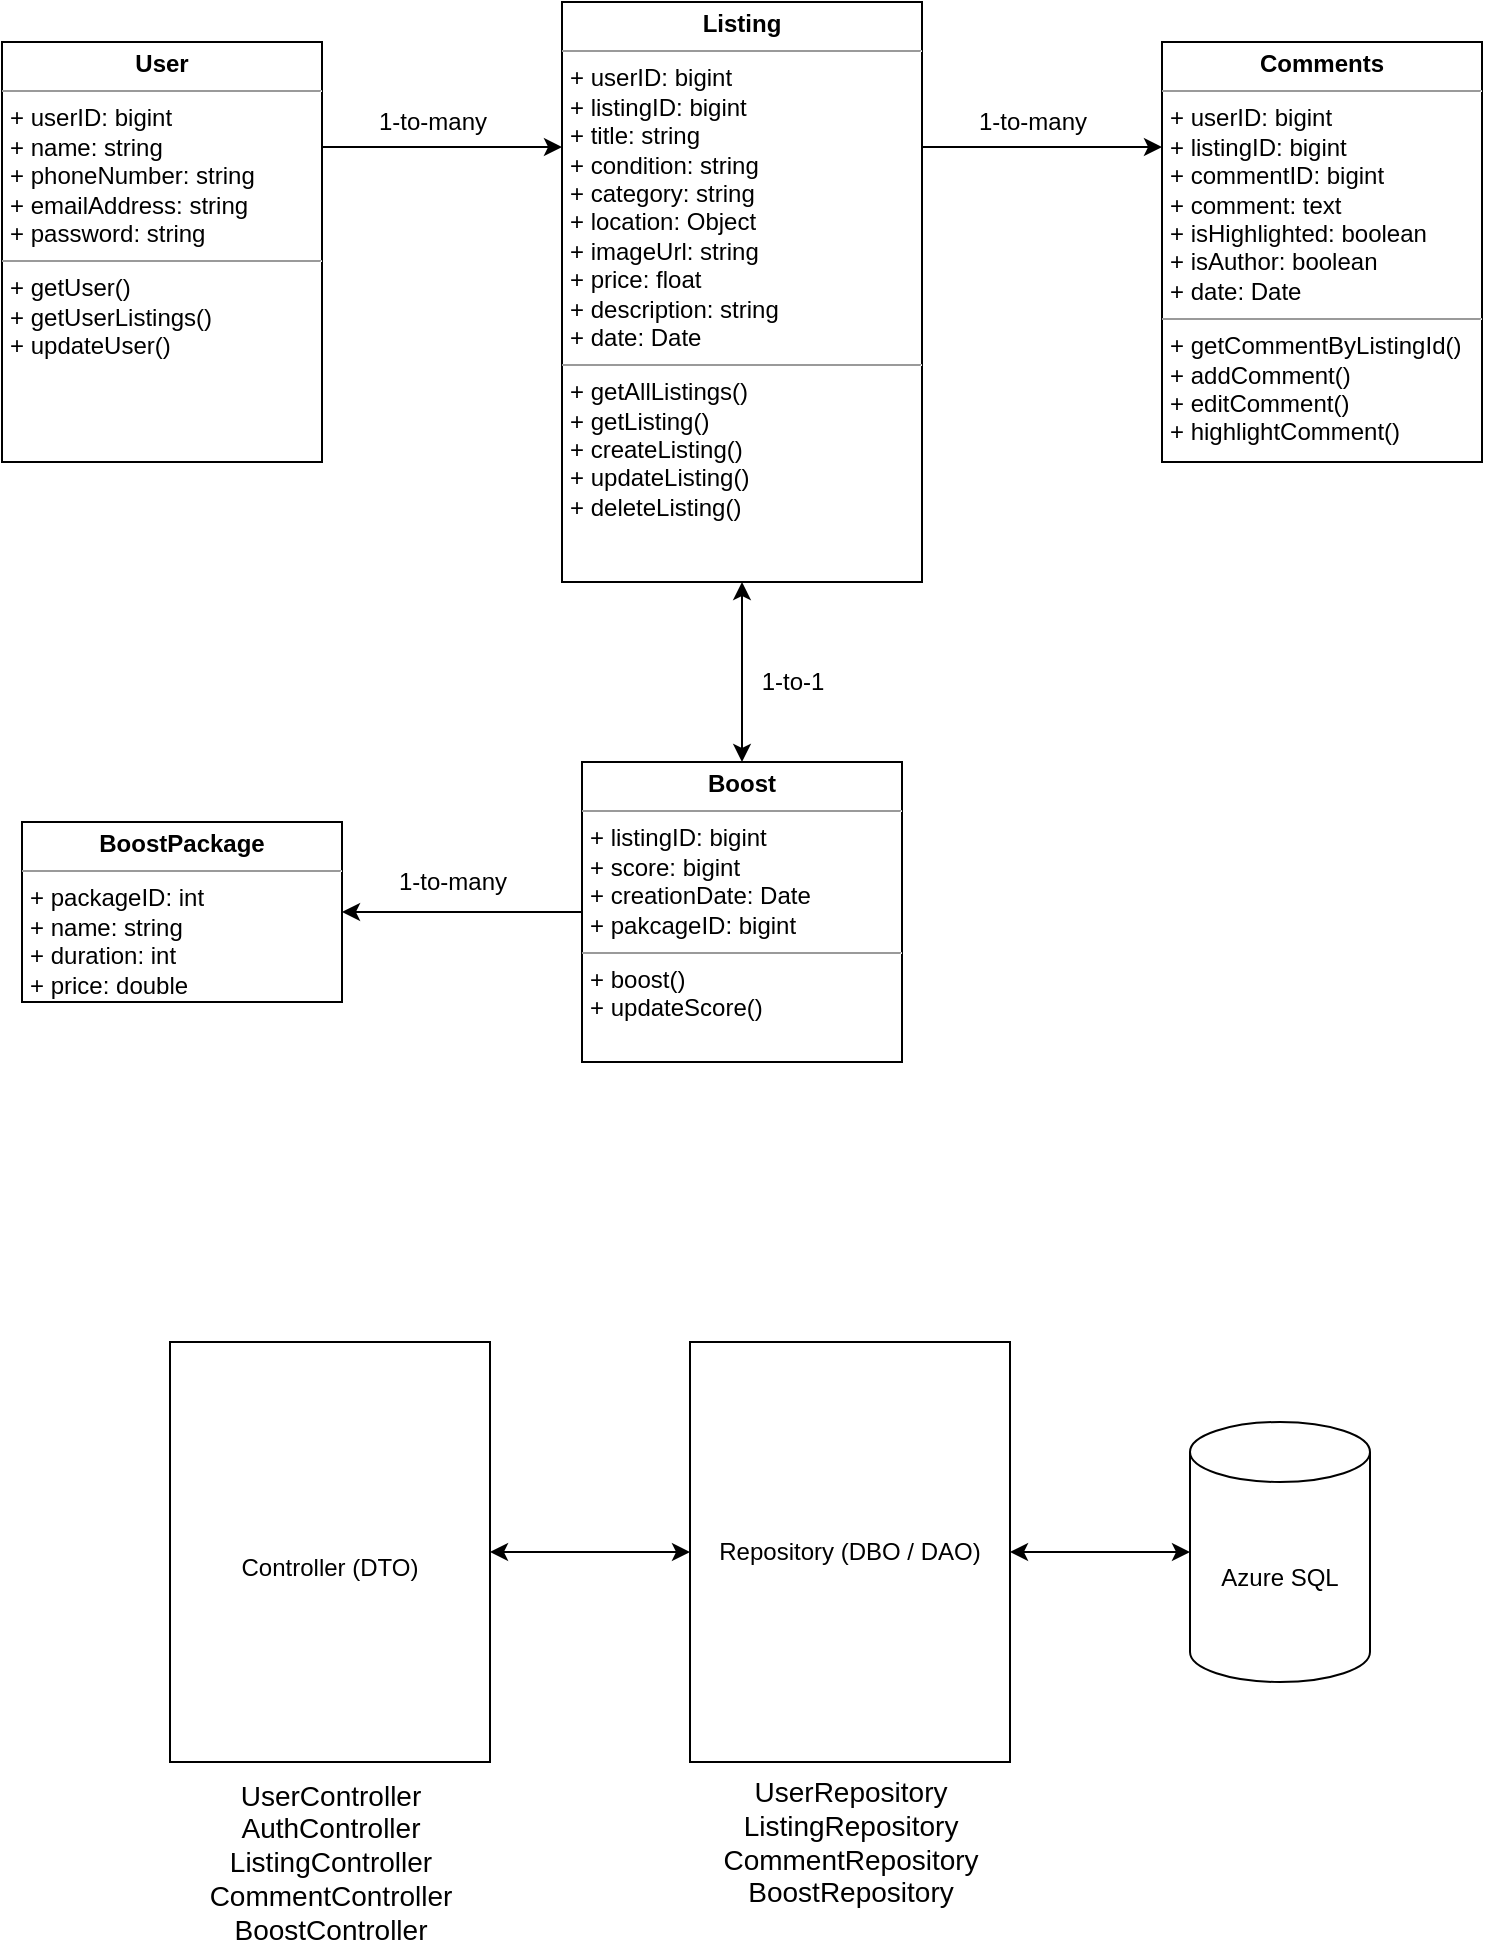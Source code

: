<mxfile version="17.4.2" type="github">
  <diagram id="C5RBs43oDa-KdzZeNtuy" name="Page-1">
    <mxGraphModel dx="882" dy="611" grid="1" gridSize="10" guides="1" tooltips="1" connect="1" arrows="1" fold="1" page="1" pageScale="1" pageWidth="827" pageHeight="1169" math="0" shadow="0">
      <root>
        <mxCell id="WIyWlLk6GJQsqaUBKTNV-0" />
        <mxCell id="WIyWlLk6GJQsqaUBKTNV-1" parent="WIyWlLk6GJQsqaUBKTNV-0" />
        <mxCell id="-iETWxAdTGKrOr3p3Gbk-2" style="edgeStyle=orthogonalEdgeStyle;rounded=0;orthogonalLoop=1;jettySize=auto;html=1;exitX=1;exitY=0.25;exitDx=0;exitDy=0;entryX=0;entryY=0.25;entryDx=0;entryDy=0;" parent="WIyWlLk6GJQsqaUBKTNV-1" source="axjFOtPwWDvmPR-CUZJp-16" target="axjFOtPwWDvmPR-CUZJp-17" edge="1">
          <mxGeometry relative="1" as="geometry" />
        </mxCell>
        <mxCell id="axjFOtPwWDvmPR-CUZJp-16" value="&lt;p style=&quot;margin: 0px ; margin-top: 4px ; text-align: center&quot;&gt;&lt;b&gt;User&lt;/b&gt;&lt;/p&gt;&lt;hr size=&quot;1&quot;&gt;&lt;p style=&quot;margin: 0px ; margin-left: 4px&quot;&gt;+ userID: bigint&lt;/p&gt;&lt;p style=&quot;margin: 0px ; margin-left: 4px&quot;&gt;+ name: string&lt;/p&gt;&lt;p style=&quot;margin: 0px ; margin-left: 4px&quot;&gt;+ phoneNumber: string&lt;/p&gt;&lt;p style=&quot;margin: 0px ; margin-left: 4px&quot;&gt;+ emailAddress: string&lt;/p&gt;&lt;p style=&quot;margin: 0px ; margin-left: 4px&quot;&gt;+ password: string&lt;/p&gt;&lt;hr size=&quot;1&quot;&gt;&lt;p style=&quot;margin: 0px ; margin-left: 4px&quot;&gt;+ getUser()&lt;/p&gt;&lt;p style=&quot;margin: 0px ; margin-left: 4px&quot;&gt;+ getUserListings()&lt;/p&gt;&lt;p style=&quot;margin: 0px ; margin-left: 4px&quot;&gt;+ updateUser()&lt;/p&gt;" style="verticalAlign=top;align=left;overflow=fill;fontSize=12;fontFamily=Helvetica;html=1;" parent="WIyWlLk6GJQsqaUBKTNV-1" vertex="1">
          <mxGeometry x="30" y="60" width="160" height="210" as="geometry" />
        </mxCell>
        <mxCell id="axjFOtPwWDvmPR-CUZJp-17" value="&lt;p style=&quot;margin: 0px ; margin-top: 4px ; text-align: center&quot;&gt;&lt;b&gt;Listing&lt;/b&gt;&lt;/p&gt;&lt;hr size=&quot;1&quot;&gt;&lt;p style=&quot;margin: 0px ; margin-left: 4px&quot;&gt;+ userID: bigint&lt;/p&gt;&lt;p style=&quot;margin: 0px ; margin-left: 4px&quot;&gt;+ listingID: bigint&lt;br&gt;&lt;/p&gt;&lt;p style=&quot;margin: 0px ; margin-left: 4px&quot;&gt;+ title: string&lt;br&gt;&lt;/p&gt;&lt;p style=&quot;margin: 0px ; margin-left: 4px&quot;&gt;+ condition: string&lt;/p&gt;&lt;p style=&quot;margin: 0px ; margin-left: 4px&quot;&gt;+ category: string&lt;/p&gt;&lt;p style=&quot;margin: 0px ; margin-left: 4px&quot;&gt;+ location: Object&lt;/p&gt;&lt;p style=&quot;margin: 0px ; margin-left: 4px&quot;&gt;+ imageUrl: string&lt;/p&gt;&lt;p style=&quot;margin: 0px ; margin-left: 4px&quot;&gt;+ price: float&lt;/p&gt;&lt;p style=&quot;margin: 0px ; margin-left: 4px&quot;&gt;+ description: string&lt;/p&gt;&lt;p style=&quot;margin: 0px ; margin-left: 4px&quot;&gt;+ date: Date&lt;/p&gt;&lt;hr size=&quot;1&quot;&gt;&lt;p style=&quot;margin: 0px ; margin-left: 4px&quot;&gt;+ getAllListings()&lt;br&gt;&lt;/p&gt;&lt;p style=&quot;margin: 0px ; margin-left: 4px&quot;&gt;+ getListing()&lt;/p&gt;&lt;p style=&quot;margin: 0px ; margin-left: 4px&quot;&gt;+ createListing()&lt;/p&gt;&lt;p style=&quot;margin: 0px ; margin-left: 4px&quot;&gt;+ updateListing()&lt;/p&gt;&lt;p style=&quot;margin: 0px ; margin-left: 4px&quot;&gt;+ deleteListing()&lt;/p&gt;" style="verticalAlign=top;align=left;overflow=fill;fontSize=12;fontFamily=Helvetica;html=1;" parent="WIyWlLk6GJQsqaUBKTNV-1" vertex="1">
          <mxGeometry x="310" y="40" width="180" height="290" as="geometry" />
        </mxCell>
        <mxCell id="axjFOtPwWDvmPR-CUZJp-18" value="&lt;p style=&quot;margin: 0px ; margin-top: 4px ; text-align: center&quot;&gt;&lt;b&gt;Comments&lt;/b&gt;&lt;/p&gt;&lt;hr size=&quot;1&quot;&gt;&lt;p style=&quot;margin: 0px ; margin-left: 4px&quot;&gt;+ userID: bigint&lt;/p&gt;&lt;p style=&quot;margin: 0px ; margin-left: 4px&quot;&gt;+ listingID: bigint&lt;/p&gt;&lt;p style=&quot;margin: 0px ; margin-left: 4px&quot;&gt;+ commentID: bigint&lt;/p&gt;&lt;p style=&quot;margin: 0px ; margin-left: 4px&quot;&gt;+ comment: text&lt;/p&gt;&lt;p style=&quot;margin: 0px ; margin-left: 4px&quot;&gt;+ isHighlighted: boolean&lt;/p&gt;&lt;p style=&quot;margin: 0px ; margin-left: 4px&quot;&gt;+ isAuthor: boolean&lt;/p&gt;&lt;p style=&quot;margin: 0px ; margin-left: 4px&quot;&gt;+ date: Date&lt;/p&gt;&lt;hr size=&quot;1&quot;&gt;&lt;p style=&quot;margin: 0px ; margin-left: 4px&quot;&gt;+ getCommentByListingId()&lt;/p&gt;&lt;p style=&quot;margin: 0px ; margin-left: 4px&quot;&gt;+ addComment()&lt;/p&gt;&lt;p style=&quot;margin: 0px ; margin-left: 4px&quot;&gt;+ editComment()&lt;/p&gt;&lt;p style=&quot;margin: 0px ; margin-left: 4px&quot;&gt;+ highlightComment()&lt;/p&gt;" style="verticalAlign=top;align=left;overflow=fill;fontSize=12;fontFamily=Helvetica;html=1;" parent="WIyWlLk6GJQsqaUBKTNV-1" vertex="1">
          <mxGeometry x="610" y="60" width="160" height="210" as="geometry" />
        </mxCell>
        <mxCell id="axjFOtPwWDvmPR-CUZJp-19" value="1-to-many" style="text;html=1;align=center;verticalAlign=middle;resizable=0;points=[];autosize=1;strokeColor=none;fillColor=none;" parent="WIyWlLk6GJQsqaUBKTNV-1" vertex="1">
          <mxGeometry x="210" y="90" width="70" height="20" as="geometry" />
        </mxCell>
        <mxCell id="axjFOtPwWDvmPR-CUZJp-21" value="&lt;br&gt;Controller (DTO)" style="rounded=0;whiteSpace=wrap;html=1;" parent="WIyWlLk6GJQsqaUBKTNV-1" vertex="1">
          <mxGeometry x="114" y="710" width="160" height="210" as="geometry" />
        </mxCell>
        <mxCell id="axjFOtPwWDvmPR-CUZJp-22" value="Repository (DBO / DAO)" style="rounded=0;whiteSpace=wrap;html=1;" parent="WIyWlLk6GJQsqaUBKTNV-1" vertex="1">
          <mxGeometry x="374" y="710" width="160" height="210" as="geometry" />
        </mxCell>
        <mxCell id="axjFOtPwWDvmPR-CUZJp-23" value="Azure SQL" style="shape=cylinder3;whiteSpace=wrap;html=1;boundedLbl=1;backgroundOutline=1;size=15;" parent="WIyWlLk6GJQsqaUBKTNV-1" vertex="1">
          <mxGeometry x="624" y="750" width="90" height="130" as="geometry" />
        </mxCell>
        <mxCell id="axjFOtPwWDvmPR-CUZJp-24" value="" style="endArrow=classic;startArrow=classic;html=1;rounded=0;entryX=0;entryY=0.5;entryDx=0;entryDy=0;entryPerimeter=0;exitX=1;exitY=0.5;exitDx=0;exitDy=0;" parent="WIyWlLk6GJQsqaUBKTNV-1" source="axjFOtPwWDvmPR-CUZJp-22" target="axjFOtPwWDvmPR-CUZJp-23" edge="1">
          <mxGeometry width="50" height="50" relative="1" as="geometry">
            <mxPoint x="384" y="900" as="sourcePoint" />
            <mxPoint x="434" y="850" as="targetPoint" />
          </mxGeometry>
        </mxCell>
        <mxCell id="axjFOtPwWDvmPR-CUZJp-25" value="" style="endArrow=classic;startArrow=classic;html=1;rounded=0;exitX=1;exitY=0.5;exitDx=0;exitDy=0;entryX=0;entryY=0.5;entryDx=0;entryDy=0;" parent="WIyWlLk6GJQsqaUBKTNV-1" source="axjFOtPwWDvmPR-CUZJp-21" target="axjFOtPwWDvmPR-CUZJp-22" edge="1">
          <mxGeometry width="50" height="50" relative="1" as="geometry">
            <mxPoint x="384" y="900" as="sourcePoint" />
            <mxPoint x="434" y="850" as="targetPoint" />
          </mxGeometry>
        </mxCell>
        <mxCell id="axjFOtPwWDvmPR-CUZJp-26" value="&lt;font style=&quot;font-size: 14px&quot;&gt;UserController&lt;br&gt;AuthController&lt;br&gt;ListingController&lt;br&gt;CommentController&lt;br&gt;BoostController&lt;br&gt;&lt;/font&gt;" style="text;html=1;align=center;verticalAlign=middle;resizable=0;points=[];autosize=1;strokeColor=none;fillColor=none;" parent="WIyWlLk6GJQsqaUBKTNV-1" vertex="1">
          <mxGeometry x="124" y="930" width="140" height="80" as="geometry" />
        </mxCell>
        <mxCell id="axjFOtPwWDvmPR-CUZJp-27" value="&lt;font style=&quot;font-size: 14px&quot;&gt;UserRepository&lt;br&gt;ListingRepository&lt;br&gt;CommentRepository&lt;br&gt;BoostRepository&lt;br&gt;&lt;/font&gt;" style="text;html=1;align=center;verticalAlign=middle;resizable=0;points=[];autosize=1;strokeColor=none;fillColor=none;" parent="WIyWlLk6GJQsqaUBKTNV-1" vertex="1">
          <mxGeometry x="384" y="930" width="140" height="60" as="geometry" />
        </mxCell>
        <mxCell id="-iETWxAdTGKrOr3p3Gbk-0" value="&lt;p style=&quot;margin: 0px ; margin-top: 4px ; text-align: center&quot;&gt;&lt;b&gt;Boost&lt;/b&gt;&lt;/p&gt;&lt;hr size=&quot;1&quot;&gt;&lt;p style=&quot;margin: 0px ; margin-left: 4px&quot;&gt;+ listingID: bigint&lt;/p&gt;&lt;p style=&quot;margin: 0px ; margin-left: 4px&quot;&gt;+ score: bigint&lt;br&gt;&lt;/p&gt;&lt;p style=&quot;margin: 0px ; margin-left: 4px&quot;&gt;+ creationDate: Date&lt;/p&gt;&lt;p style=&quot;margin: 0px ; margin-left: 4px&quot;&gt;+ pakcageID: bigint&lt;br&gt;&lt;/p&gt;&lt;hr size=&quot;1&quot;&gt;&lt;p style=&quot;margin: 0px ; margin-left: 4px&quot;&gt;+ boost()&lt;/p&gt;&lt;p style=&quot;margin: 0px ; margin-left: 4px&quot;&gt;+ updateScore()&lt;/p&gt;" style="verticalAlign=top;align=left;overflow=fill;fontSize=12;fontFamily=Helvetica;html=1;" parent="WIyWlLk6GJQsqaUBKTNV-1" vertex="1">
          <mxGeometry x="320" y="420" width="160" height="150" as="geometry" />
        </mxCell>
        <mxCell id="-iETWxAdTGKrOr3p3Gbk-4" style="edgeStyle=orthogonalEdgeStyle;rounded=0;orthogonalLoop=1;jettySize=auto;html=1;exitX=1;exitY=0.25;exitDx=0;exitDy=0;entryX=0;entryY=0.25;entryDx=0;entryDy=0;" parent="WIyWlLk6GJQsqaUBKTNV-1" source="axjFOtPwWDvmPR-CUZJp-17" target="axjFOtPwWDvmPR-CUZJp-18" edge="1">
          <mxGeometry relative="1" as="geometry">
            <mxPoint x="210" y="122.5" as="sourcePoint" />
            <mxPoint x="330" y="122.5" as="targetPoint" />
          </mxGeometry>
        </mxCell>
        <mxCell id="-iETWxAdTGKrOr3p3Gbk-5" value="1-to-many" style="text;html=1;align=center;verticalAlign=middle;resizable=0;points=[];autosize=1;strokeColor=none;fillColor=none;" parent="WIyWlLk6GJQsqaUBKTNV-1" vertex="1">
          <mxGeometry x="510" y="90" width="70" height="20" as="geometry" />
        </mxCell>
        <mxCell id="-iETWxAdTGKrOr3p3Gbk-7" value="" style="endArrow=classic;startArrow=classic;html=1;rounded=0;exitX=0.5;exitY=0;exitDx=0;exitDy=0;entryX=0.5;entryY=1;entryDx=0;entryDy=0;" parent="WIyWlLk6GJQsqaUBKTNV-1" source="-iETWxAdTGKrOr3p3Gbk-0" target="axjFOtPwWDvmPR-CUZJp-17" edge="1">
          <mxGeometry width="50" height="50" relative="1" as="geometry">
            <mxPoint x="200" y="360" as="sourcePoint" />
            <mxPoint x="250" y="310" as="targetPoint" />
          </mxGeometry>
        </mxCell>
        <mxCell id="-iETWxAdTGKrOr3p3Gbk-8" value="1-to-1" style="text;html=1;align=center;verticalAlign=middle;resizable=0;points=[];autosize=1;strokeColor=none;fillColor=none;" parent="WIyWlLk6GJQsqaUBKTNV-1" vertex="1">
          <mxGeometry x="400" y="370" width="50" height="20" as="geometry" />
        </mxCell>
        <mxCell id="1j9gqKUk-XoY-LHrO7DJ-0" value="&lt;p style=&quot;margin: 0px ; margin-top: 4px ; text-align: center&quot;&gt;&lt;b&gt;BoostPackage&lt;/b&gt;&lt;/p&gt;&lt;hr size=&quot;1&quot;&gt;&lt;p style=&quot;margin: 0px ; margin-left: 4px&quot;&gt;+ packageID: int&lt;/p&gt;&lt;p style=&quot;margin: 0px ; margin-left: 4px&quot;&gt;+ name: string&lt;/p&gt;&lt;p style=&quot;margin: 0px ; margin-left: 4px&quot;&gt;+ duration: int&lt;/p&gt;&lt;p style=&quot;margin: 0px ; margin-left: 4px&quot;&gt;+ price: double&lt;/p&gt;&lt;hr size=&quot;1&quot;&gt;&lt;p style=&quot;margin: 0px ; margin-left: 4px&quot;&gt;&lt;br&gt;&lt;/p&gt;" style="verticalAlign=top;align=left;overflow=fill;fontSize=12;fontFamily=Helvetica;html=1;" vertex="1" parent="WIyWlLk6GJQsqaUBKTNV-1">
          <mxGeometry x="40" y="450" width="160" height="90" as="geometry" />
        </mxCell>
        <mxCell id="1j9gqKUk-XoY-LHrO7DJ-1" style="edgeStyle=orthogonalEdgeStyle;rounded=0;orthogonalLoop=1;jettySize=auto;html=1;entryX=1;entryY=0.5;entryDx=0;entryDy=0;exitX=0;exitY=0.5;exitDx=0;exitDy=0;" edge="1" parent="WIyWlLk6GJQsqaUBKTNV-1" source="-iETWxAdTGKrOr3p3Gbk-0" target="1j9gqKUk-XoY-LHrO7DJ-0">
          <mxGeometry relative="1" as="geometry">
            <mxPoint x="280" y="580" as="sourcePoint" />
            <mxPoint x="320" y="520" as="targetPoint" />
          </mxGeometry>
        </mxCell>
        <mxCell id="1j9gqKUk-XoY-LHrO7DJ-2" value="1-to-many" style="text;html=1;align=center;verticalAlign=middle;resizable=0;points=[];autosize=1;strokeColor=none;fillColor=none;" vertex="1" parent="WIyWlLk6GJQsqaUBKTNV-1">
          <mxGeometry x="220" y="470" width="70" height="20" as="geometry" />
        </mxCell>
      </root>
    </mxGraphModel>
  </diagram>
</mxfile>
